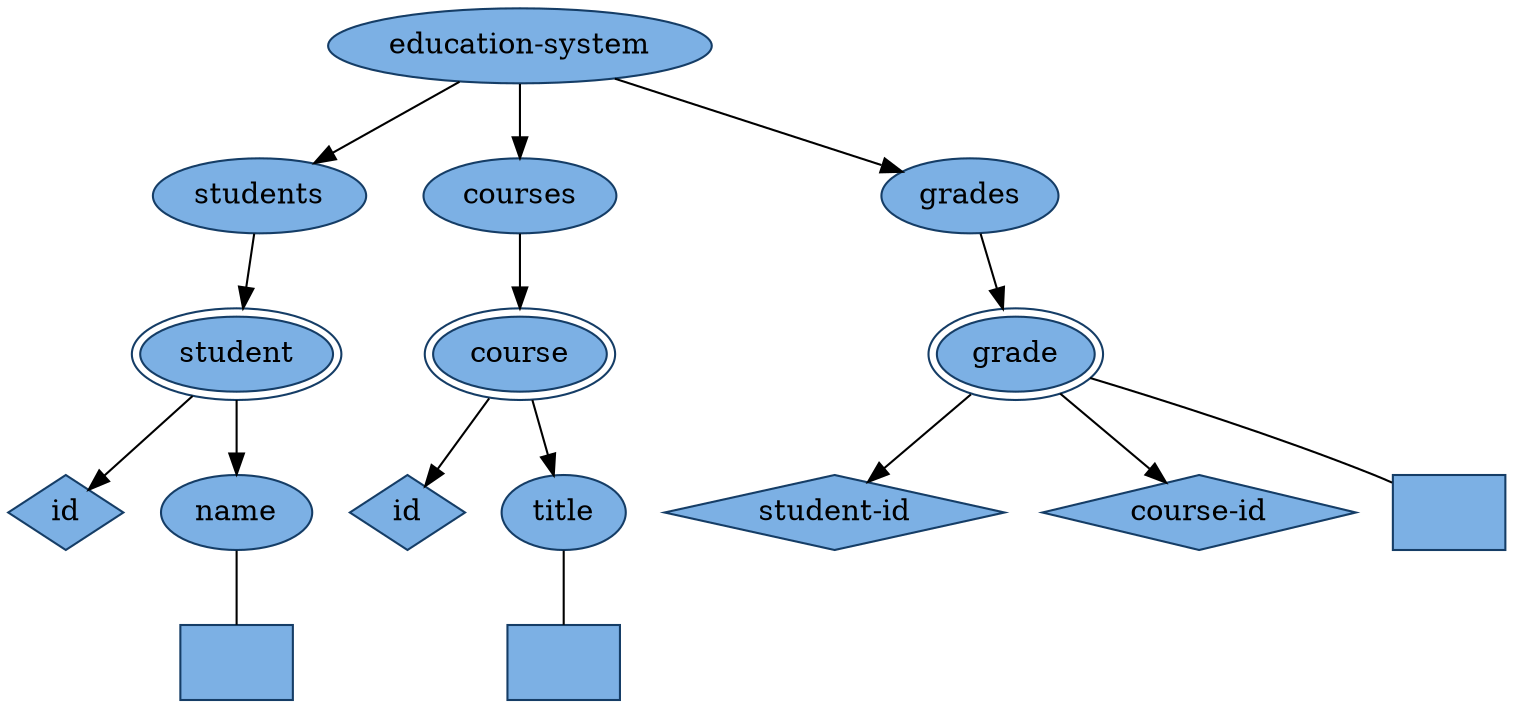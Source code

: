 digraph education_system {
  node [style=filled, fillcolor="#7cb0e4", color="#153d66"]

  node [shape=ellipse, peripheries=1]; { node[label="education-system"] education_system_element; }
  node [shape=ellipse, peripheries=1]; { node[label="students"] students_element; }
  node [shape=ellipse, peripheries=2]; { node[label="student"] student_element; }
  node [shape=diamond, peripheries=1]; { node[label="id"] student_id_attribute; }
  node [shape=ellipse, peripheries=1]; { node[label="name"] name_element; }
  node [shape=box, peripheries=1]; { node[label=""] name_text; }
  node [shape=ellipse, peripheries=1]; { node[label="courses"] courses_element; }
  node [shape=ellipse, peripheries=2]; { node[label="course"] course_element; }
  node [shape=diamond, peripheries=1]; { node[label="id"] course_id_attribute; }
  node [shape=ellipse, peripheries=1]; { node[label="title"] title_element; }
  node [shape=box, peripheries=1]; { node[label=""] title_text; }
  node [shape=ellipse, peripheries=1]; { node[label="grades"] grades_element; }
  node [shape=ellipse, peripheries=2]; { node[label="grade"] grade_element; }
  node [shape=diamond, peripheries=1]; { node[label="student-id"] grade_student_id_attribute; }
  node [shape=diamond, peripheries=1]; { node[label="course-id"] grade_course_id_attribute; }
  node [shape=box, peripheries=1]; { node[label=""] grade_text; }

  edge[arrowhead=normal]; education_system_element -> students_element;
  edge[arrowhead=normal]; students_element -> student_element;
  edge[arrowhead=normal]; student_element -> student_id_attribute;
  edge[arrowhead=normal]; student_element -> name_element;
  edge[arrowhead=none]; name_element -> name_text;
  edge[arrowhead=normal]; education_system_element -> courses_element;
  edge[arrowhead=normal]; courses_element -> course_element;
  edge[arrowhead=normal]; course_element -> course_id_attribute;
  edge[arrowhead=normal]; course_element -> title_element;
  edge[arrowhead=none]; title_element -> title_text;
  edge[arrowhead=normal]; education_system_element -> grades_element;
  edge[arrowhead=normal]; grades_element -> grade_element;
  edge[arrowhead=normal]; grade_element -> grade_student_id_attribute;
  edge[arrowhead=normal]; grade_element -> grade_course_id_attribute;
  edge[arrowhead=none]; grade_element -> grade_text;
}
